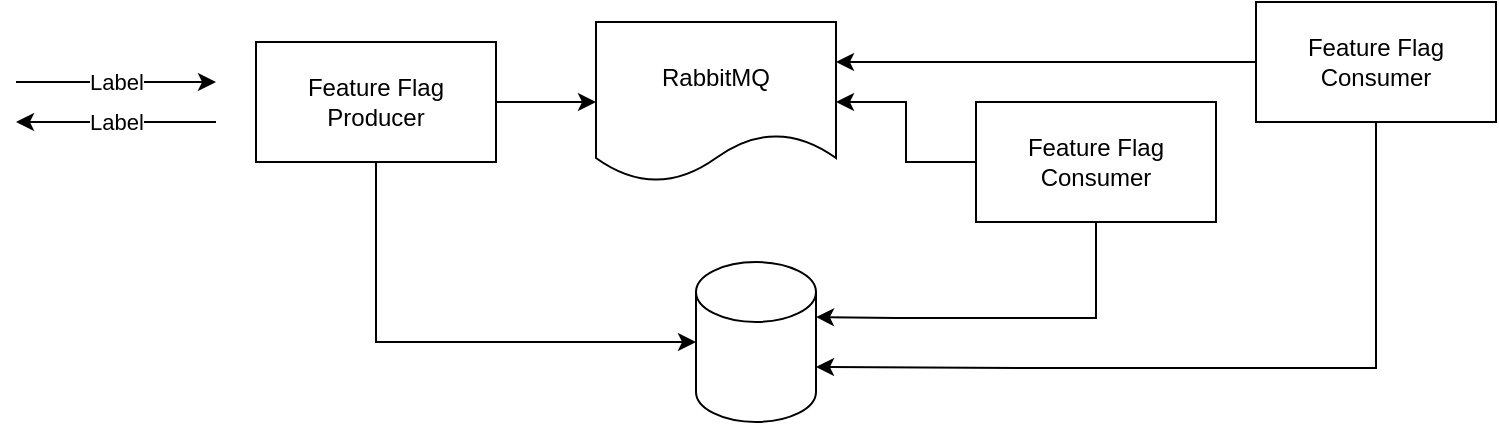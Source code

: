 <mxfile version="20.3.0" type="device"><diagram id="8qEL1uPFYgHo74GcK694" name="Page-1"><mxGraphModel dx="1038" dy="641" grid="1" gridSize="10" guides="1" tooltips="1" connect="1" arrows="1" fold="1" page="1" pageScale="1" pageWidth="850" pageHeight="1100" math="0" shadow="0"><root><mxCell id="0"/><mxCell id="1" parent="0"/><mxCell id="bGozOikbR3N0jpP05sPm-12" style="edgeStyle=orthogonalEdgeStyle;rounded=0;orthogonalLoop=1;jettySize=auto;html=1;entryX=0;entryY=0.5;entryDx=0;entryDy=0;" parent="1" source="bGozOikbR3N0jpP05sPm-2" target="bGozOikbR3N0jpP05sPm-11" edge="1"><mxGeometry relative="1" as="geometry"/></mxCell><mxCell id="bGozOikbR3N0jpP05sPm-18" style="edgeStyle=orthogonalEdgeStyle;rounded=0;orthogonalLoop=1;jettySize=auto;html=1;entryX=0;entryY=0.5;entryDx=0;entryDy=0;entryPerimeter=0;exitX=0.5;exitY=1;exitDx=0;exitDy=0;" parent="1" source="bGozOikbR3N0jpP05sPm-2" target="bGozOikbR3N0jpP05sPm-17" edge="1"><mxGeometry relative="1" as="geometry"/></mxCell><mxCell id="bGozOikbR3N0jpP05sPm-2" value="Feature Flag Producer" style="rounded=0;whiteSpace=wrap;html=1;" parent="1" vertex="1"><mxGeometry x="150" y="200" width="120" height="60" as="geometry"/></mxCell><mxCell id="bGozOikbR3N0jpP05sPm-6" value="" style="endArrow=classic;html=1;rounded=0;" parent="1" edge="1"><mxGeometry relative="1" as="geometry"><mxPoint x="30" y="220" as="sourcePoint"/><mxPoint x="130" y="220" as="targetPoint"/></mxGeometry></mxCell><mxCell id="bGozOikbR3N0jpP05sPm-7" value="Label" style="edgeLabel;resizable=0;html=1;align=center;verticalAlign=middle;" parent="bGozOikbR3N0jpP05sPm-6" connectable="0" vertex="1"><mxGeometry relative="1" as="geometry"/></mxCell><mxCell id="bGozOikbR3N0jpP05sPm-8" value="" style="endArrow=none;html=1;rounded=0;startArrow=classic;startFill=1;endFill=0;" parent="1" edge="1"><mxGeometry relative="1" as="geometry"><mxPoint x="30" y="240" as="sourcePoint"/><mxPoint x="130" y="240" as="targetPoint"/></mxGeometry></mxCell><mxCell id="bGozOikbR3N0jpP05sPm-9" value="Label" style="edgeLabel;resizable=0;html=1;align=center;verticalAlign=middle;" parent="bGozOikbR3N0jpP05sPm-8" connectable="0" vertex="1"><mxGeometry relative="1" as="geometry"/></mxCell><mxCell id="bGozOikbR3N0jpP05sPm-11" value="RabbitMQ" style="shape=document;whiteSpace=wrap;html=1;boundedLbl=1;" parent="1" vertex="1"><mxGeometry x="320" y="190" width="120" height="80" as="geometry"/></mxCell><mxCell id="bGozOikbR3N0jpP05sPm-14" style="edgeStyle=orthogonalEdgeStyle;rounded=0;orthogonalLoop=1;jettySize=auto;html=1;entryX=1;entryY=0.25;entryDx=0;entryDy=0;" parent="1" source="bGozOikbR3N0jpP05sPm-13" target="bGozOikbR3N0jpP05sPm-11" edge="1"><mxGeometry relative="1" as="geometry"/></mxCell><mxCell id="bGozOikbR3N0jpP05sPm-20" style="edgeStyle=orthogonalEdgeStyle;rounded=0;orthogonalLoop=1;jettySize=auto;html=1;entryX=1;entryY=0;entryDx=0;entryDy=52.5;entryPerimeter=0;" parent="1" source="bGozOikbR3N0jpP05sPm-13" target="bGozOikbR3N0jpP05sPm-17" edge="1"><mxGeometry relative="1" as="geometry"><Array as="points"><mxPoint x="710" y="363"/><mxPoint x="540" y="363"/></Array></mxGeometry></mxCell><mxCell id="bGozOikbR3N0jpP05sPm-13" value="Feature Flag Consumer" style="rounded=0;whiteSpace=wrap;html=1;" parent="1" vertex="1"><mxGeometry x="650" y="180" width="120" height="60" as="geometry"/></mxCell><mxCell id="bGozOikbR3N0jpP05sPm-16" style="edgeStyle=orthogonalEdgeStyle;rounded=0;orthogonalLoop=1;jettySize=auto;html=1;entryX=1;entryY=0.5;entryDx=0;entryDy=0;" parent="1" source="bGozOikbR3N0jpP05sPm-15" target="bGozOikbR3N0jpP05sPm-11" edge="1"><mxGeometry relative="1" as="geometry"/></mxCell><mxCell id="bGozOikbR3N0jpP05sPm-19" style="edgeStyle=orthogonalEdgeStyle;rounded=0;orthogonalLoop=1;jettySize=auto;html=1;entryX=1;entryY=0;entryDx=0;entryDy=27.5;entryPerimeter=0;" parent="1" source="bGozOikbR3N0jpP05sPm-15" target="bGozOikbR3N0jpP05sPm-17" edge="1"><mxGeometry relative="1" as="geometry"><Array as="points"><mxPoint x="570" y="338"/><mxPoint x="470" y="338"/></Array></mxGeometry></mxCell><mxCell id="bGozOikbR3N0jpP05sPm-15" value="Feature Flag Consumer" style="rounded=0;whiteSpace=wrap;html=1;" parent="1" vertex="1"><mxGeometry x="510" y="230" width="120" height="60" as="geometry"/></mxCell><mxCell id="bGozOikbR3N0jpP05sPm-17" value="" style="shape=cylinder3;whiteSpace=wrap;html=1;boundedLbl=1;backgroundOutline=1;size=15;" parent="1" vertex="1"><mxGeometry x="370" y="310" width="60" height="80" as="geometry"/></mxCell></root></mxGraphModel></diagram></mxfile>
